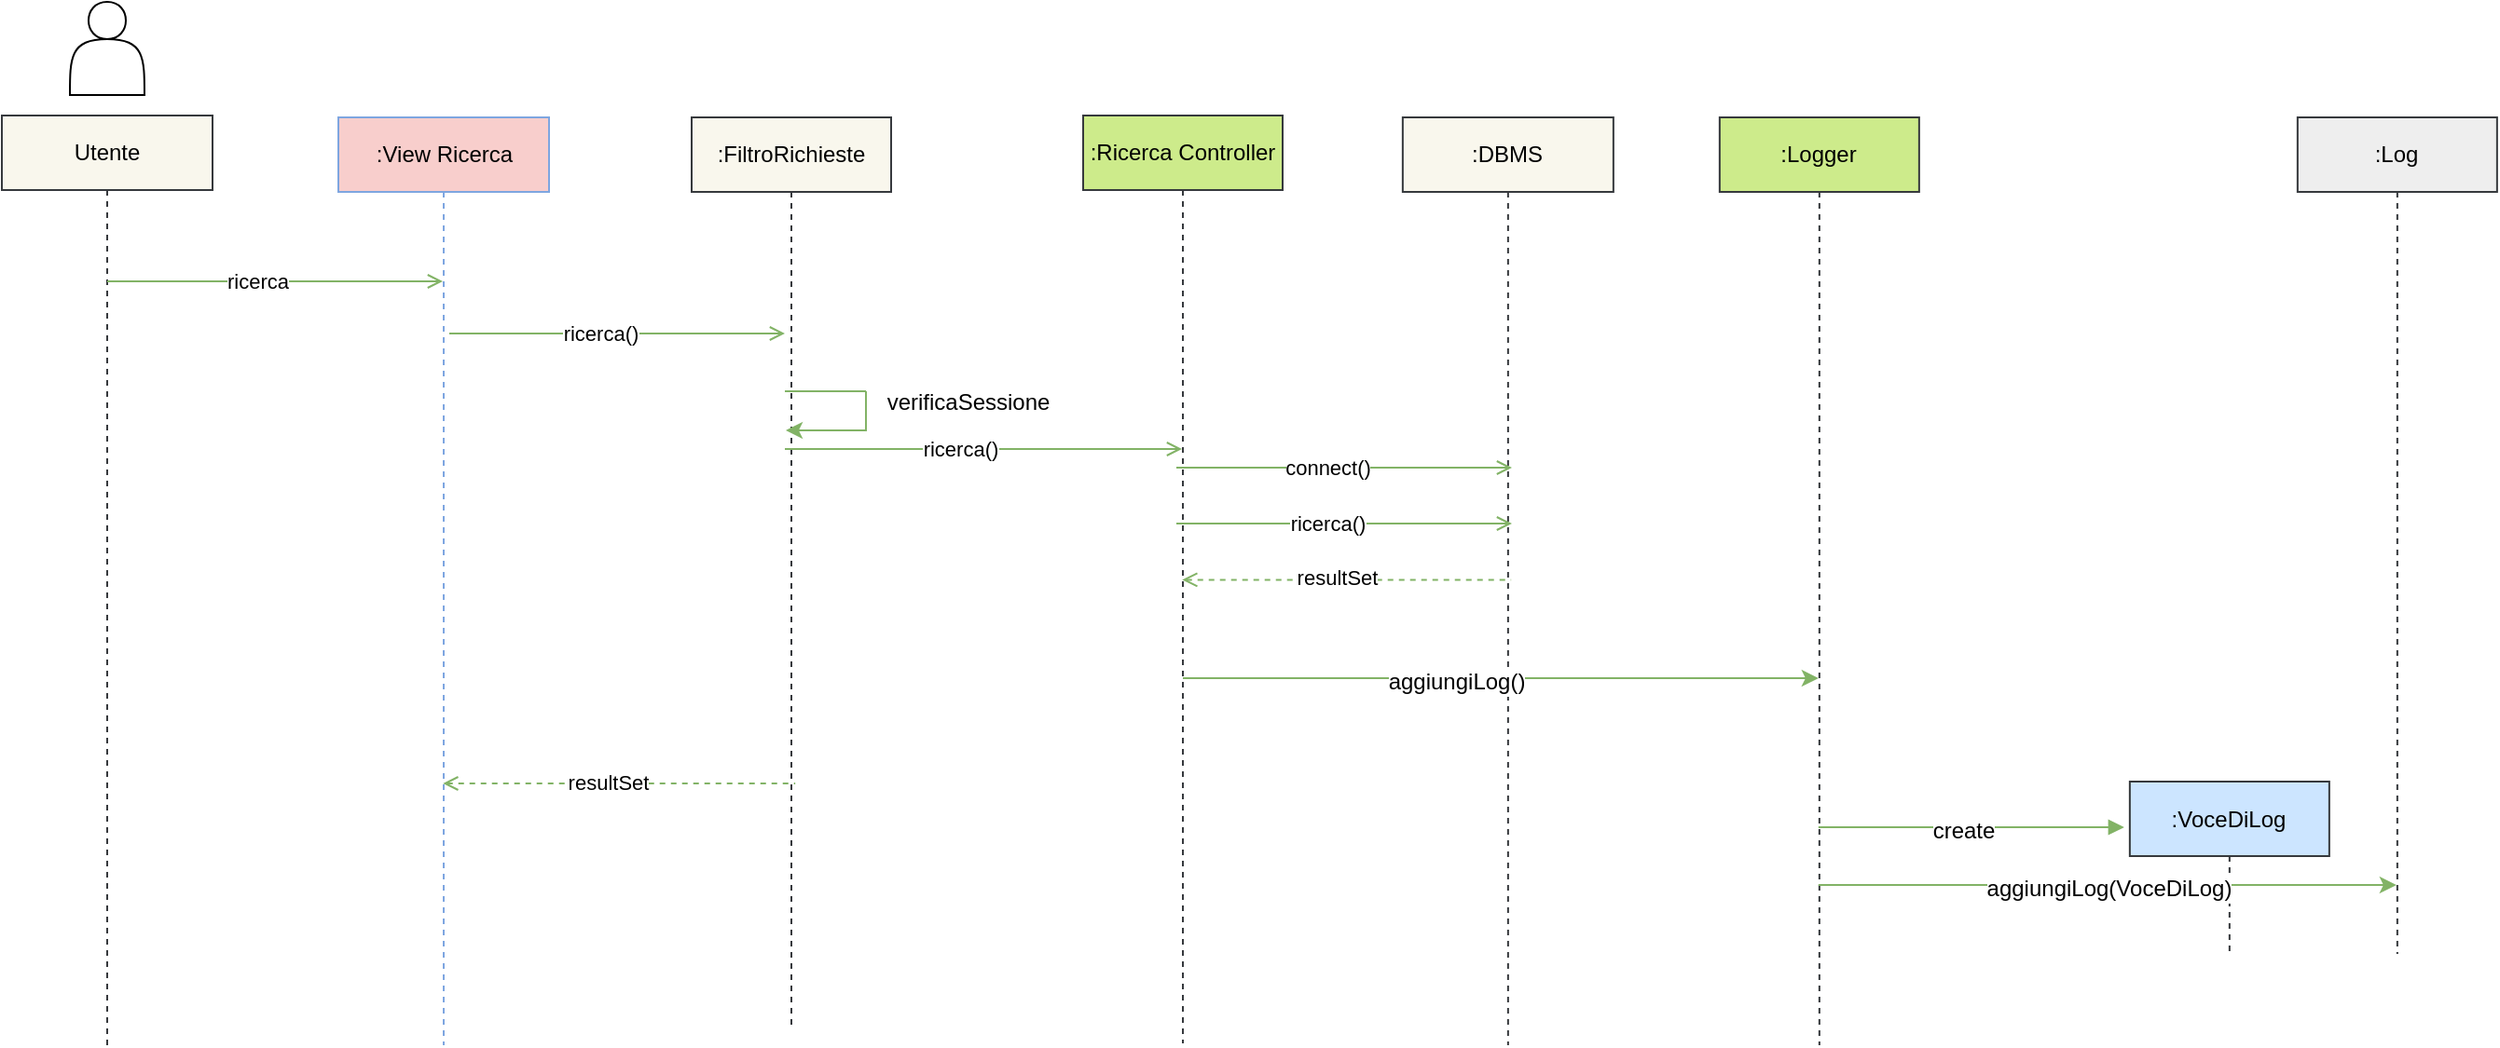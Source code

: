 <mxfile version="21.3.7" type="device">
  <diagram name="Pagina-1" id="k06nGzRIaZBxFqrasM7N">
    <mxGraphModel dx="1793" dy="-285" grid="1" gridSize="10" guides="1" tooltips="1" connect="1" arrows="1" fold="1" page="1" pageScale="1" pageWidth="827" pageHeight="1169" math="0" shadow="0">
      <root>
        <mxCell id="0" />
        <mxCell id="1" parent="0" />
        <mxCell id="UlMqcCY-NzvZLFPB_GZQ-2" value="&lt;font color=&quot;#000000&quot;&gt;:View Ricerca&lt;/font&gt;" style="shape=umlLifeline;perimeter=lifelinePerimeter;whiteSpace=wrap;html=1;container=0;dropTarget=0;collapsible=0;recursiveResize=0;outlineConnect=0;portConstraint=eastwest;newEdgeStyle={&quot;edgeStyle&quot;:&quot;elbowEdgeStyle&quot;,&quot;elbow&quot;:&quot;vertical&quot;,&quot;curved&quot;:0,&quot;rounded&quot;:0};fillColor=#f8cecc;strokeColor=#7EA6E0;" vertex="1" parent="1">
          <mxGeometry x="210.5" y="1292" width="113" height="498" as="geometry" />
        </mxCell>
        <mxCell id="UlMqcCY-NzvZLFPB_GZQ-3" value="" style="shape=actor;whiteSpace=wrap;html=1;" vertex="1" parent="1">
          <mxGeometry x="66.5" y="1230" width="40" height="50" as="geometry" />
        </mxCell>
        <mxCell id="UlMqcCY-NzvZLFPB_GZQ-4" value="&lt;font color=&quot;#000000&quot;&gt;Utente&lt;/font&gt;" style="shape=umlLifeline;perimeter=lifelinePerimeter;whiteSpace=wrap;html=1;container=0;dropTarget=0;collapsible=0;recursiveResize=0;outlineConnect=0;portConstraint=eastwest;newEdgeStyle={&quot;edgeStyle&quot;:&quot;elbowEdgeStyle&quot;,&quot;elbow&quot;:&quot;vertical&quot;,&quot;curved&quot;:0,&quot;rounded&quot;:0};fillColor=#f9f7ed;strokeColor=#36393d;" vertex="1" parent="1">
          <mxGeometry x="30" y="1291" width="113" height="499" as="geometry" />
        </mxCell>
        <mxCell id="UlMqcCY-NzvZLFPB_GZQ-5" value="" style="html=1;verticalAlign=bottom;endArrow=open;edgeStyle=elbowEdgeStyle;elbow=vertical;curved=0;rounded=0;fillColor=#d5e8d4;strokeColor=#82b366;endFill=0;" edge="1" parent="1">
          <mxGeometry relative="1" as="geometry">
            <mxPoint x="86.5" y="1380" as="sourcePoint" />
            <Array as="points">
              <mxPoint x="218.5" y="1380" />
            </Array>
            <mxPoint x="266.5" y="1380" as="targetPoint" />
          </mxGeometry>
        </mxCell>
        <mxCell id="UlMqcCY-NzvZLFPB_GZQ-6" value="ricerca" style="edgeLabel;html=1;align=center;verticalAlign=middle;resizable=0;points=[];labelBackgroundColor=#ffffff;fontColor=#000000;" vertex="1" connectable="0" parent="UlMqcCY-NzvZLFPB_GZQ-5">
          <mxGeometry x="-0.173" y="3" relative="1" as="geometry">
            <mxPoint x="6" y="3" as="offset" />
          </mxGeometry>
        </mxCell>
        <mxCell id="UlMqcCY-NzvZLFPB_GZQ-8" value="" style="html=1;verticalAlign=bottom;endArrow=open;edgeStyle=elbowEdgeStyle;elbow=vertical;curved=0;rounded=0;fillColor=#d5e8d4;strokeColor=#82b366;endFill=0;" edge="1" parent="1">
          <mxGeometry relative="1" as="geometry">
            <mxPoint x="270" y="1408" as="sourcePoint" />
            <Array as="points">
              <mxPoint x="402" y="1408" />
            </Array>
            <mxPoint x="450" y="1408" as="targetPoint" />
          </mxGeometry>
        </mxCell>
        <mxCell id="UlMqcCY-NzvZLFPB_GZQ-9" value="ricerca()" style="edgeLabel;html=1;align=center;verticalAlign=middle;resizable=0;points=[];labelBackgroundColor=#ffffff;fontColor=#000000;" vertex="1" connectable="0" parent="UlMqcCY-NzvZLFPB_GZQ-8">
          <mxGeometry x="-0.173" y="3" relative="1" as="geometry">
            <mxPoint x="6" y="3" as="offset" />
          </mxGeometry>
        </mxCell>
        <mxCell id="UlMqcCY-NzvZLFPB_GZQ-10" value="&lt;font color=&quot;#000000&quot;&gt;:Ricerca Controller&lt;/font&gt;" style="shape=umlLifeline;perimeter=lifelinePerimeter;whiteSpace=wrap;html=1;container=0;dropTarget=0;collapsible=0;recursiveResize=0;outlineConnect=0;portConstraint=eastwest;newEdgeStyle={&quot;edgeStyle&quot;:&quot;elbowEdgeStyle&quot;,&quot;elbow&quot;:&quot;vertical&quot;,&quot;curved&quot;:0,&quot;rounded&quot;:0};fillColor=#cdeb8b;strokeColor=#36393d;" vertex="1" parent="1">
          <mxGeometry x="610" y="1291" width="107" height="498" as="geometry" />
        </mxCell>
        <mxCell id="UlMqcCY-NzvZLFPB_GZQ-11" value="&lt;font color=&quot;#000000&quot;&gt;:DBMS&lt;/font&gt;" style="shape=umlLifeline;perimeter=lifelinePerimeter;whiteSpace=wrap;html=1;container=0;dropTarget=0;collapsible=0;recursiveResize=0;outlineConnect=0;portConstraint=eastwest;newEdgeStyle={&quot;edgeStyle&quot;:&quot;elbowEdgeStyle&quot;,&quot;elbow&quot;:&quot;vertical&quot;,&quot;curved&quot;:0,&quot;rounded&quot;:0};fillColor=#f9f7ed;strokeColor=#36393d;" vertex="1" parent="1">
          <mxGeometry x="781.43" y="1292" width="113" height="498" as="geometry" />
        </mxCell>
        <mxCell id="UlMqcCY-NzvZLFPB_GZQ-13" value="" style="html=1;verticalAlign=bottom;endArrow=open;edgeStyle=elbowEdgeStyle;elbow=vertical;curved=0;rounded=0;fillColor=#d5e8d4;strokeColor=#82b366;endFill=0;" edge="1" parent="1">
          <mxGeometry relative="1" as="geometry">
            <mxPoint x="660" y="1480" as="sourcePoint" />
            <Array as="points">
              <mxPoint x="792" y="1480" />
            </Array>
            <mxPoint x="840" y="1480" as="targetPoint" />
          </mxGeometry>
        </mxCell>
        <mxCell id="UlMqcCY-NzvZLFPB_GZQ-14" value="connect()" style="edgeLabel;html=1;align=center;verticalAlign=middle;resizable=0;points=[];labelBackgroundColor=#ffffff;fontColor=#000000;" vertex="1" connectable="0" parent="UlMqcCY-NzvZLFPB_GZQ-13">
          <mxGeometry x="-0.173" y="3" relative="1" as="geometry">
            <mxPoint x="6" y="3" as="offset" />
          </mxGeometry>
        </mxCell>
        <mxCell id="UlMqcCY-NzvZLFPB_GZQ-15" value="" style="html=1;verticalAlign=bottom;endArrow=open;edgeStyle=elbowEdgeStyle;elbow=vertical;curved=0;rounded=0;fillColor=#d5e8d4;strokeColor=#82b366;endFill=0;" edge="1" parent="1">
          <mxGeometry relative="1" as="geometry">
            <mxPoint x="660" y="1510" as="sourcePoint" />
            <Array as="points">
              <mxPoint x="792" y="1510" />
            </Array>
            <mxPoint x="840" y="1510" as="targetPoint" />
          </mxGeometry>
        </mxCell>
        <mxCell id="UlMqcCY-NzvZLFPB_GZQ-16" value="ricerca()" style="edgeLabel;html=1;align=center;verticalAlign=middle;resizable=0;points=[];labelBackgroundColor=#ffffff;fontColor=#000000;" vertex="1" connectable="0" parent="UlMqcCY-NzvZLFPB_GZQ-15">
          <mxGeometry x="-0.173" y="3" relative="1" as="geometry">
            <mxPoint x="6" y="3" as="offset" />
          </mxGeometry>
        </mxCell>
        <mxCell id="UlMqcCY-NzvZLFPB_GZQ-19" value="" style="html=1;verticalAlign=bottom;endArrow=none;edgeStyle=elbowEdgeStyle;elbow=vertical;curved=0;rounded=0;fillColor=#d5e8d4;strokeColor=#82b366;endFill=0;entryX=0.461;entryY=0.953;entryDx=0;entryDy=0;entryPerimeter=0;startArrow=open;startFill=0;dashed=1;" edge="1" parent="1">
          <mxGeometry relative="1" as="geometry">
            <mxPoint x="663.13" y="1540.21" as="sourcePoint" />
            <Array as="points">
              <mxPoint x="853.87" y="1540.21" />
            </Array>
            <mxPoint x="839.57" y="1540" as="targetPoint" />
          </mxGeometry>
        </mxCell>
        <mxCell id="UlMqcCY-NzvZLFPB_GZQ-20" value="&lt;font style=&quot;font-size: 11px;&quot;&gt;resultSet&lt;/font&gt;" style="edgeLabel;html=1;align=center;verticalAlign=middle;resizable=0;points=[];fontSize=11;fontFamily=Helvetica;fontColor=#000000;labelBackgroundColor=#ffffff;" vertex="1" connectable="0" parent="UlMqcCY-NzvZLFPB_GZQ-19">
          <mxGeometry x="-0.065" y="1" relative="1" as="geometry">
            <mxPoint as="offset" />
          </mxGeometry>
        </mxCell>
        <mxCell id="UlMqcCY-NzvZLFPB_GZQ-22" value="" style="html=1;verticalAlign=bottom;endArrow=none;edgeStyle=elbowEdgeStyle;elbow=vertical;curved=0;rounded=0;fillColor=#d5e8d4;strokeColor=#82b366;endFill=0;entryX=0.461;entryY=0.953;entryDx=0;entryDy=0;entryPerimeter=0;startArrow=open;startFill=0;dashed=1;" edge="1" parent="1">
          <mxGeometry relative="1" as="geometry">
            <mxPoint x="266.63" y="1649.5" as="sourcePoint" />
            <Array as="points">
              <mxPoint x="469.87" y="1649.5" />
            </Array>
            <mxPoint x="455.57" y="1649.29" as="targetPoint" />
          </mxGeometry>
        </mxCell>
        <mxCell id="UlMqcCY-NzvZLFPB_GZQ-23" value="&lt;font style=&quot;font-size: 11px;&quot;&gt;resultSet&lt;/font&gt;" style="edgeLabel;html=1;align=center;verticalAlign=middle;resizable=0;points=[];fontSize=11;fontFamily=Helvetica;fontColor=#000000;labelBackgroundColor=#ffffff;" vertex="1" connectable="0" parent="UlMqcCY-NzvZLFPB_GZQ-22">
          <mxGeometry x="-0.065" y="1" relative="1" as="geometry">
            <mxPoint as="offset" />
          </mxGeometry>
        </mxCell>
        <mxCell id="UlMqcCY-NzvZLFPB_GZQ-24" value="&lt;font color=&quot;#000000&quot;&gt;:Logger&lt;/font&gt;" style="shape=umlLifeline;perimeter=lifelinePerimeter;whiteSpace=wrap;html=1;container=0;dropTarget=0;collapsible=0;recursiveResize=0;outlineConnect=0;portConstraint=eastwest;newEdgeStyle={&quot;edgeStyle&quot;:&quot;elbowEdgeStyle&quot;,&quot;elbow&quot;:&quot;vertical&quot;,&quot;curved&quot;:0,&quot;rounded&quot;:0};fillColor=#cdeb8b;strokeColor=#36393d;" vertex="1" parent="1">
          <mxGeometry x="951.43" y="1292" width="107" height="498" as="geometry" />
        </mxCell>
        <mxCell id="UlMqcCY-NzvZLFPB_GZQ-25" value="" style="html=1;verticalAlign=bottom;endArrow=block;edgeStyle=elbowEdgeStyle;elbow=vertical;curved=0;rounded=0;fillColor=#d5e8d4;strokeColor=#82b366;endFill=1;" edge="1" parent="1">
          <mxGeometry relative="1" as="geometry">
            <mxPoint x="1004.43" y="1673" as="sourcePoint" />
            <Array as="points">
              <mxPoint x="1084.43" y="1673" />
              <mxPoint x="1135.43" y="1611" />
            </Array>
            <mxPoint x="1168.43" y="1673" as="targetPoint" />
          </mxGeometry>
        </mxCell>
        <mxCell id="UlMqcCY-NzvZLFPB_GZQ-26" value="&lt;font&gt;create&lt;/font&gt;" style="text;html=1;align=center;verticalAlign=middle;resizable=0;points=[];autosize=1;strokeColor=none;fillColor=none;labelBackgroundColor=#ffffff;fontColor=#000000;" vertex="1" parent="1">
          <mxGeometry x="1052.43" y="1660" width="60" height="30" as="geometry" />
        </mxCell>
        <mxCell id="UlMqcCY-NzvZLFPB_GZQ-27" value="&lt;font color=&quot;#000000&quot;&gt;:VoceDiLog&lt;/font&gt;" style="shape=umlLifeline;perimeter=lifelinePerimeter;whiteSpace=wrap;html=1;container=0;dropTarget=0;collapsible=0;recursiveResize=0;outlineConnect=0;portConstraint=eastwest;newEdgeStyle={&quot;edgeStyle&quot;:&quot;elbowEdgeStyle&quot;,&quot;elbow&quot;:&quot;vertical&quot;,&quot;curved&quot;:0,&quot;rounded&quot;:0};fillColor=#cce5ff;strokeColor=#36393d;" vertex="1" parent="1">
          <mxGeometry x="1171.43" y="1648.5" width="107" height="92.5" as="geometry" />
        </mxCell>
        <mxCell id="UlMqcCY-NzvZLFPB_GZQ-28" value="" style="html=1;verticalAlign=bottom;endArrow=classic;edgeStyle=elbowEdgeStyle;elbow=vertical;curved=0;rounded=0;fillColor=#d5e8d4;strokeColor=#82b366;endFill=1;" edge="1" parent="1" target="UlMqcCY-NzvZLFPB_GZQ-30">
          <mxGeometry relative="1" as="geometry">
            <mxPoint x="1004.43" y="1704" as="sourcePoint" />
            <Array as="points">
              <mxPoint x="1101" y="1704" />
              <mxPoint x="1152" y="1642" />
            </Array>
            <mxPoint x="1308" y="1704" as="targetPoint" />
          </mxGeometry>
        </mxCell>
        <mxCell id="UlMqcCY-NzvZLFPB_GZQ-29" value="&lt;font&gt;aggiungiLog(VoceDiLog)&lt;/font&gt;" style="text;html=1;align=center;verticalAlign=middle;resizable=0;points=[];autosize=1;strokeColor=none;fillColor=none;labelBackgroundColor=#ffffff;fontColor=#000000;" vertex="1" parent="1">
          <mxGeometry x="1085" y="1691" width="150" height="30" as="geometry" />
        </mxCell>
        <mxCell id="UlMqcCY-NzvZLFPB_GZQ-30" value="&lt;font color=&quot;#000000&quot;&gt;:Log&lt;/font&gt;" style="shape=umlLifeline;perimeter=lifelinePerimeter;whiteSpace=wrap;html=1;container=0;dropTarget=0;collapsible=0;recursiveResize=0;outlineConnect=0;portConstraint=eastwest;newEdgeStyle={&quot;edgeStyle&quot;:&quot;elbowEdgeStyle&quot;,&quot;elbow&quot;:&quot;vertical&quot;,&quot;curved&quot;:0,&quot;rounded&quot;:0};fillColor=#eeeeee;strokeColor=#36393d;" vertex="1" parent="1">
          <mxGeometry x="1261.43" y="1292" width="107" height="449" as="geometry" />
        </mxCell>
        <mxCell id="UlMqcCY-NzvZLFPB_GZQ-31" value="" style="html=1;verticalAlign=bottom;endArrow=classic;edgeStyle=elbowEdgeStyle;elbow=vertical;curved=0;rounded=0;fillColor=#d5e8d4;strokeColor=#82b366;endFill=1;" edge="1" parent="1" source="UlMqcCY-NzvZLFPB_GZQ-10" target="UlMqcCY-NzvZLFPB_GZQ-24">
          <mxGeometry relative="1" as="geometry">
            <mxPoint x="449.999" y="1593" as="sourcePoint" />
            <Array as="points">
              <mxPoint x="730" y="1593" />
              <mxPoint x="590.57" y="1531" />
            </Array>
            <mxPoint x="746.57" y="1593" as="targetPoint" />
          </mxGeometry>
        </mxCell>
        <mxCell id="UlMqcCY-NzvZLFPB_GZQ-32" value="&lt;font&gt;aggiungiLog()&lt;/font&gt;" style="text;html=1;align=center;verticalAlign=middle;resizable=0;points=[];autosize=1;strokeColor=none;fillColor=none;labelBackgroundColor=#ffffff;fontColor=#000000;" vertex="1" parent="1">
          <mxGeometry x="760" y="1580" width="100" height="30" as="geometry" />
        </mxCell>
        <mxCell id="UlMqcCY-NzvZLFPB_GZQ-33" value="&lt;font color=&quot;#000000&quot;&gt;:FiltroRichieste&lt;/font&gt;" style="shape=umlLifeline;perimeter=lifelinePerimeter;whiteSpace=wrap;html=1;container=0;dropTarget=0;collapsible=0;recursiveResize=0;outlineConnect=0;portConstraint=eastwest;newEdgeStyle={&quot;edgeStyle&quot;:&quot;elbowEdgeStyle&quot;,&quot;elbow&quot;:&quot;vertical&quot;,&quot;curved&quot;:0,&quot;rounded&quot;:0};fillColor=#f9f7ed;strokeColor=#36393d;" vertex="1" parent="1">
          <mxGeometry x="400" y="1292" width="107" height="488" as="geometry" />
        </mxCell>
        <mxCell id="UlMqcCY-NzvZLFPB_GZQ-35" style="edgeStyle=elbowEdgeStyle;rounded=0;orthogonalLoop=1;jettySize=auto;html=1;elbow=vertical;curved=0;strokeColor=#82b366;fillColor=#d5e8d4;endArrow=none;endFill=0;" edge="1" parent="1">
          <mxGeometry relative="1" as="geometry">
            <mxPoint x="493.5" y="1439" as="targetPoint" />
            <mxPoint x="450" y="1439" as="sourcePoint" />
          </mxGeometry>
        </mxCell>
        <mxCell id="UlMqcCY-NzvZLFPB_GZQ-36" style="edgeStyle=orthogonalEdgeStyle;rounded=0;orthogonalLoop=1;jettySize=auto;html=1;strokeColor=#82b366;fillColor=#d5e8d4;endArrow=classic;endFill=1;" edge="1" parent="1">
          <mxGeometry relative="1" as="geometry">
            <mxPoint x="450.5" y="1460" as="targetPoint" />
            <Array as="points">
              <mxPoint x="493.5" y="1460" />
            </Array>
            <mxPoint x="493.5" y="1438.97" as="sourcePoint" />
          </mxGeometry>
        </mxCell>
        <mxCell id="UlMqcCY-NzvZLFPB_GZQ-37" value="verificaSessione" style="text;html=1;align=center;verticalAlign=middle;resizable=0;points=[];autosize=1;strokeColor=none;fillColor=none;fontSize=12;fontFamily=Helvetica;fontColor=#000000;" vertex="1" parent="1">
          <mxGeometry x="492.5" y="1430" width="110" height="30" as="geometry" />
        </mxCell>
        <mxCell id="UlMqcCY-NzvZLFPB_GZQ-38" value="" style="html=1;verticalAlign=bottom;endArrow=open;edgeStyle=elbowEdgeStyle;elbow=vertical;curved=0;rounded=0;fillColor=#d5e8d4;strokeColor=#82b366;endFill=0;" edge="1" parent="1" target="UlMqcCY-NzvZLFPB_GZQ-10">
          <mxGeometry relative="1" as="geometry">
            <mxPoint x="450" y="1470" as="sourcePoint" />
            <Array as="points">
              <mxPoint x="582" y="1470" />
            </Array>
            <mxPoint x="630" y="1470" as="targetPoint" />
          </mxGeometry>
        </mxCell>
        <mxCell id="UlMqcCY-NzvZLFPB_GZQ-39" value="ricerca()" style="edgeLabel;html=1;align=center;verticalAlign=middle;resizable=0;points=[];labelBackgroundColor=#ffffff;fontColor=#000000;" vertex="1" connectable="0" parent="UlMqcCY-NzvZLFPB_GZQ-38">
          <mxGeometry x="-0.173" y="3" relative="1" as="geometry">
            <mxPoint x="6" y="3" as="offset" />
          </mxGeometry>
        </mxCell>
      </root>
    </mxGraphModel>
  </diagram>
</mxfile>
